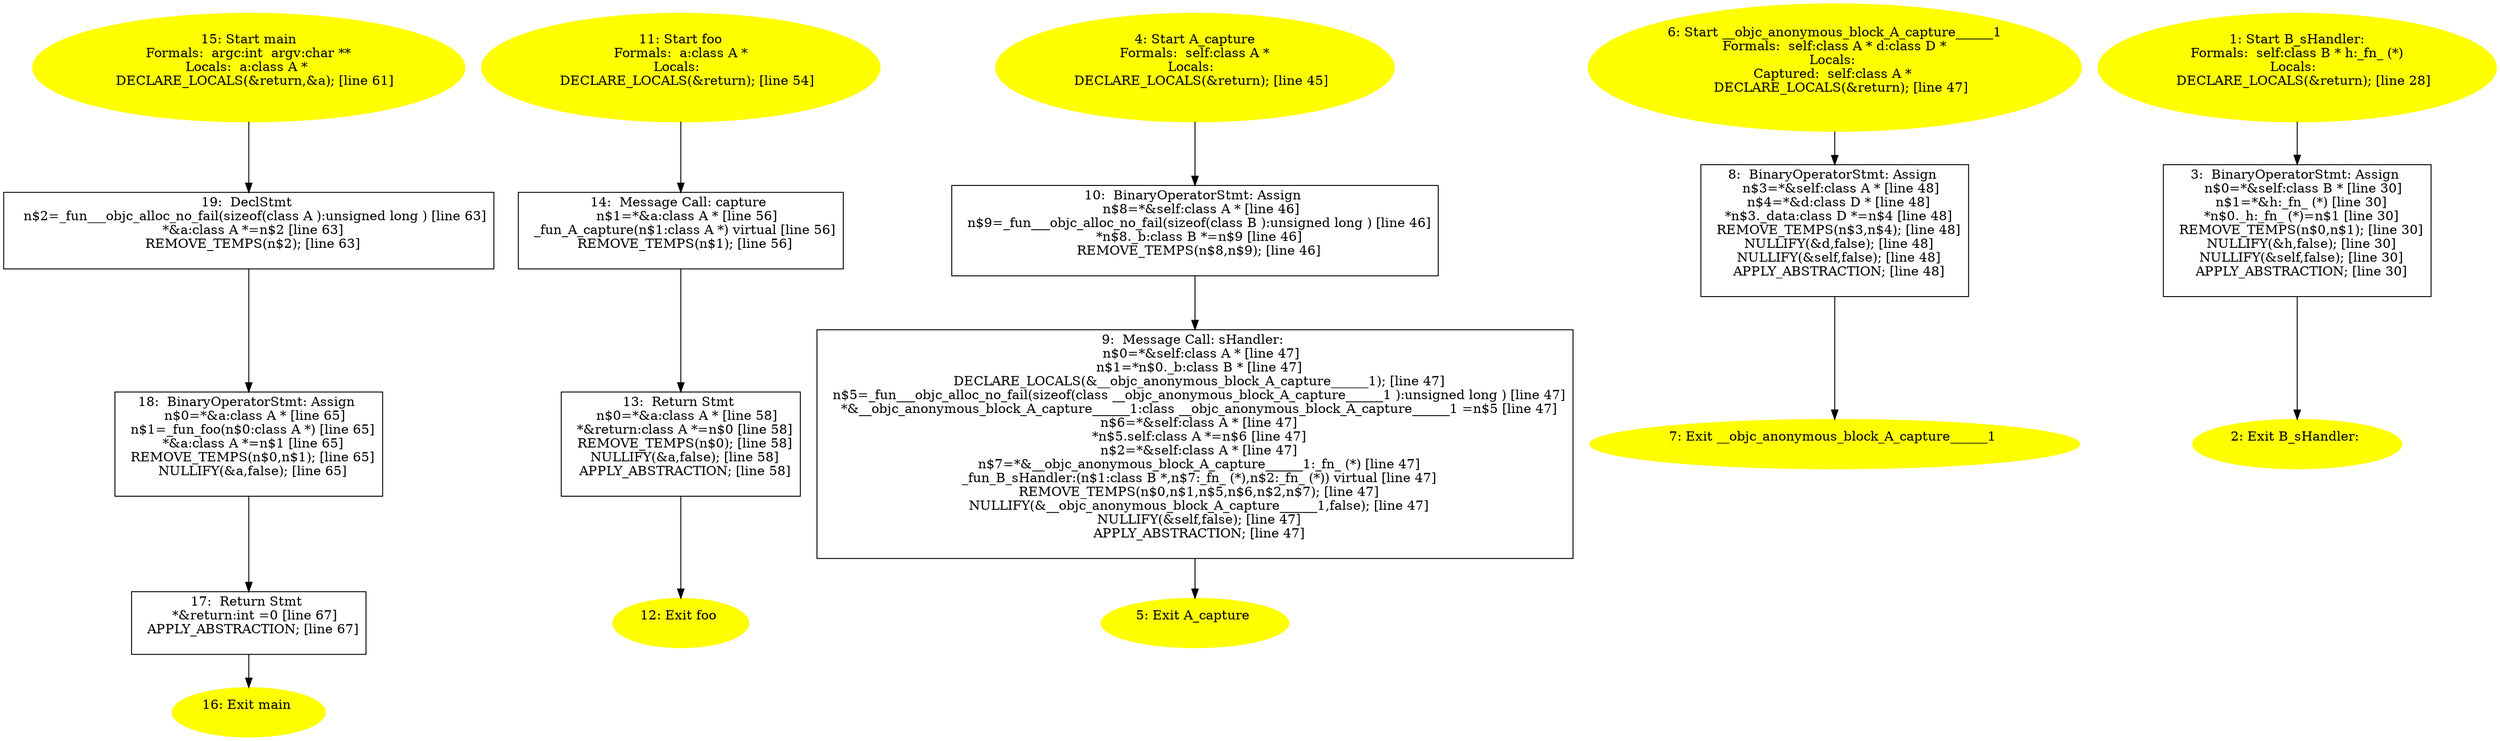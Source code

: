 digraph iCFG {
19 [label="19:  DeclStmt \n   n$2=_fun___objc_alloc_no_fail(sizeof(class A ):unsigned long ) [line 63]\n  *&a:class A *=n$2 [line 63]\n  REMOVE_TEMPS(n$2); [line 63]\n " shape="box"]
	

	 19 -> 18 ;
18 [label="18:  BinaryOperatorStmt: Assign \n   n$0=*&a:class A * [line 65]\n  n$1=_fun_foo(n$0:class A *) [line 65]\n  *&a:class A *=n$1 [line 65]\n  REMOVE_TEMPS(n$0,n$1); [line 65]\n  NULLIFY(&a,false); [line 65]\n " shape="box"]
	

	 18 -> 17 ;
17 [label="17:  Return Stmt \n   *&return:int =0 [line 67]\n  APPLY_ABSTRACTION; [line 67]\n " shape="box"]
	

	 17 -> 16 ;
16 [label="16: Exit main \n  " color=yellow style=filled]
	

15 [label="15: Start main\nFormals:  argc:int  argv:char **\nLocals:  a:class A * \n   DECLARE_LOCALS(&return,&a); [line 61]\n " color=yellow style=filled]
	

	 15 -> 19 ;
14 [label="14:  Message Call: capture \n   n$1=*&a:class A * [line 56]\n  _fun_A_capture(n$1:class A *) virtual [line 56]\n  REMOVE_TEMPS(n$1); [line 56]\n " shape="box"]
	

	 14 -> 13 ;
13 [label="13:  Return Stmt \n   n$0=*&a:class A * [line 58]\n  *&return:class A *=n$0 [line 58]\n  REMOVE_TEMPS(n$0); [line 58]\n  NULLIFY(&a,false); [line 58]\n  APPLY_ABSTRACTION; [line 58]\n " shape="box"]
	

	 13 -> 12 ;
12 [label="12: Exit foo \n  " color=yellow style=filled]
	

11 [label="11: Start foo\nFormals:  a:class A *\nLocals:  \n   DECLARE_LOCALS(&return); [line 54]\n " color=yellow style=filled]
	

	 11 -> 14 ;
10 [label="10:  BinaryOperatorStmt: Assign \n   n$8=*&self:class A * [line 46]\n  n$9=_fun___objc_alloc_no_fail(sizeof(class B ):unsigned long ) [line 46]\n  *n$8._b:class B *=n$9 [line 46]\n  REMOVE_TEMPS(n$8,n$9); [line 46]\n " shape="box"]
	

	 10 -> 9 ;
9 [label="9:  Message Call: sHandler: \n   n$0=*&self:class A * [line 47]\n  n$1=*n$0._b:class B * [line 47]\n  DECLARE_LOCALS(&__objc_anonymous_block_A_capture______1); [line 47]\n  n$5=_fun___objc_alloc_no_fail(sizeof(class __objc_anonymous_block_A_capture______1 ):unsigned long ) [line 47]\n  *&__objc_anonymous_block_A_capture______1:class __objc_anonymous_block_A_capture______1 =n$5 [line 47]\n  n$6=*&self:class A * [line 47]\n  *n$5.self:class A *=n$6 [line 47]\n  n$2=*&self:class A * [line 47]\n  n$7=*&__objc_anonymous_block_A_capture______1:_fn_ (*) [line 47]\n  _fun_B_sHandler:(n$1:class B *,n$7:_fn_ (*),n$2:_fn_ (*)) virtual [line 47]\n  REMOVE_TEMPS(n$0,n$1,n$5,n$6,n$2,n$7); [line 47]\n  NULLIFY(&__objc_anonymous_block_A_capture______1,false); [line 47]\n  NULLIFY(&self,false); [line 47]\n  APPLY_ABSTRACTION; [line 47]\n " shape="box"]
	

	 9 -> 5 ;
8 [label="8:  BinaryOperatorStmt: Assign \n   n$3=*&self:class A * [line 48]\n  n$4=*&d:class D * [line 48]\n  *n$3._data:class D *=n$4 [line 48]\n  REMOVE_TEMPS(n$3,n$4); [line 48]\n  NULLIFY(&d,false); [line 48]\n  NULLIFY(&self,false); [line 48]\n  APPLY_ABSTRACTION; [line 48]\n " shape="box"]
	

	 8 -> 7 ;
7 [label="7: Exit __objc_anonymous_block_A_capture______1 \n  " color=yellow style=filled]
	

6 [label="6: Start __objc_anonymous_block_A_capture______1\nFormals:  self:class A * d:class D *\nLocals: \nCaptured:  self:class A * \n   DECLARE_LOCALS(&return); [line 47]\n " color=yellow style=filled]
	

	 6 -> 8 ;
5 [label="5: Exit A_capture \n  " color=yellow style=filled]
	

4 [label="4: Start A_capture\nFormals:  self:class A *\nLocals:  \n   DECLARE_LOCALS(&return); [line 45]\n " color=yellow style=filled]
	

	 4 -> 10 ;
3 [label="3:  BinaryOperatorStmt: Assign \n   n$0=*&self:class B * [line 30]\n  n$1=*&h:_fn_ (*) [line 30]\n  *n$0._h:_fn_ (*)=n$1 [line 30]\n  REMOVE_TEMPS(n$0,n$1); [line 30]\n  NULLIFY(&h,false); [line 30]\n  NULLIFY(&self,false); [line 30]\n  APPLY_ABSTRACTION; [line 30]\n " shape="box"]
	

	 3 -> 2 ;
2 [label="2: Exit B_sHandler: \n  " color=yellow style=filled]
	

1 [label="1: Start B_sHandler:\nFormals:  self:class B * h:_fn_ (*)\nLocals:  \n   DECLARE_LOCALS(&return); [line 28]\n " color=yellow style=filled]
	

	 1 -> 3 ;
}
